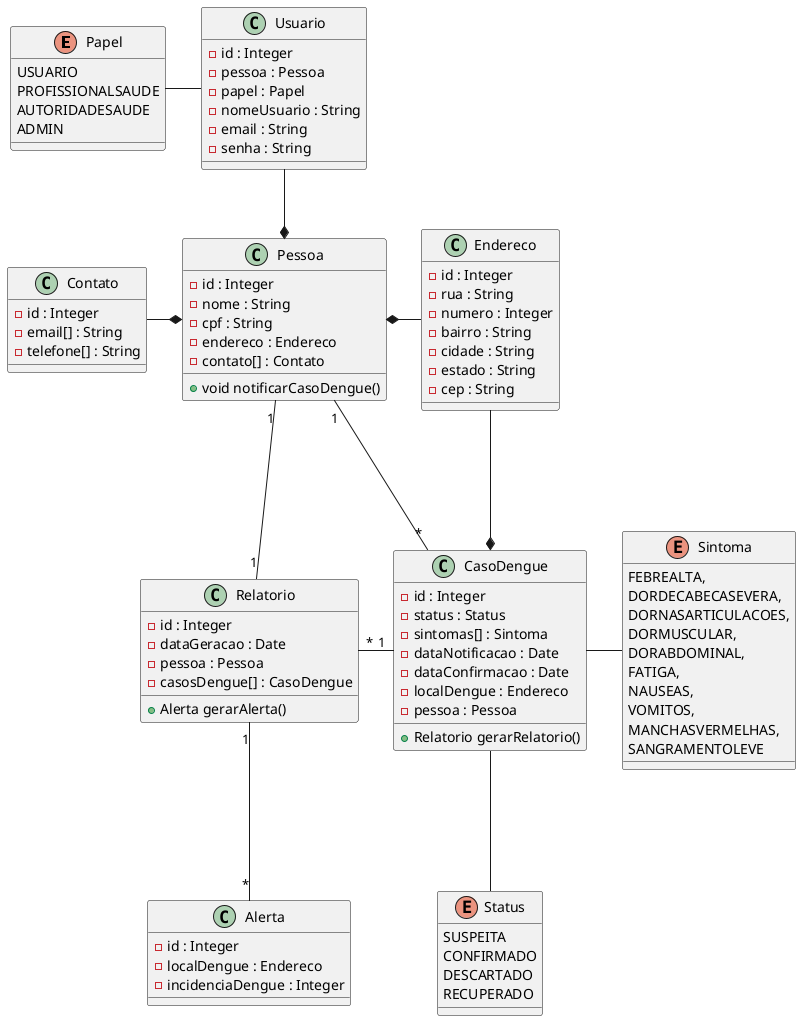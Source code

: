 @startuml

enum Papel {
     USUARIO
     PROFISSIONALSAUDE
     AUTORIDADESAUDE
     ADMIN
}

enum Status {
    SUSPEITA
    CONFIRMADO
    DESCARTADO
    RECUPERADO
}

enum Sintoma {
    FEBREALTA,
    DORDECABECASEVERA,
    DORNASARTICULACOES,
    DORMUSCULAR,
    DORABDOMINAL,
    FATIGA,
    NAUSEAS,
    VOMITOS,
    MANCHASVERMELHAS,
    SANGRAMENTOLEVE
}

class Endereco {
    - id : Integer
    - rua : String
    - numero : Integer
    - bairro : String
    - cidade : String
    - estado : String
    - cep : String
}

class Usuario {
    - id : Integer
    - pessoa : Pessoa
    - papel : Papel
    - nomeUsuario : String
    - email : String
    - senha : String
}

class Pessoa {
     - id : Integer
     - nome : String
     - cpf : String
     - endereco : Endereco
     - contato[] : Contato
     + void notificarCasoDengue()
}

class Contato {
    - id : Integer
    - email[] : String
    - telefone[] : String
}

class CasoDengue {
    - id : Integer
    - status : Status
    - sintomas[] : Sintoma
    - dataNotificacao : Date
    - dataConfirmacao : Date
    - localDengue : Endereco
    - pessoa : Pessoa
    + Relatorio gerarRelatorio()
}

class Relatorio {
    - id : Integer
    - dataGeracao : Date
    - pessoa : Pessoa
    - casosDengue[] : CasoDengue
    + Alerta gerarAlerta()
}

class Alerta {
    - id : Integer
    - localDengue : Endereco
    - incidenciaDengue : Integer
}


Usuario -left-- Papel

Contato -right--* Pessoa
Usuario -down-* Pessoa
Endereco -left--* Pessoa
Relatorio "1" -up-- "1" Pessoa
CasoDengue "*" -up-- "1" Pessoa

Endereco -down--* CasoDengue
Relatorio "*" -right-- "1" CasoDengue
Status -up-- CasoDengue
Sintoma -left-- CasoDengue

Relatorio "1" --- "*" Alerta

@enduml